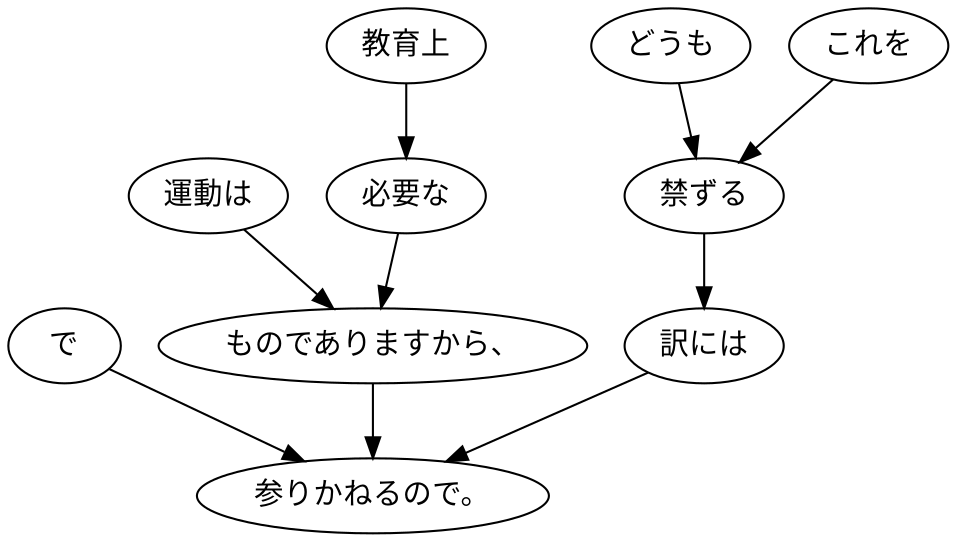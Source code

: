 digraph graph5194 {
	node0 [label="で"];
	node1 [label="運動は"];
	node2 [label="教育上"];
	node3 [label="必要な"];
	node4 [label="ものでありますから、"];
	node5 [label="どうも"];
	node6 [label="これを"];
	node7 [label="禁ずる"];
	node8 [label="訳には"];
	node9 [label="参りかねるので。"];
	node0 -> node9;
	node1 -> node4;
	node2 -> node3;
	node3 -> node4;
	node4 -> node9;
	node5 -> node7;
	node6 -> node7;
	node7 -> node8;
	node8 -> node9;
}
